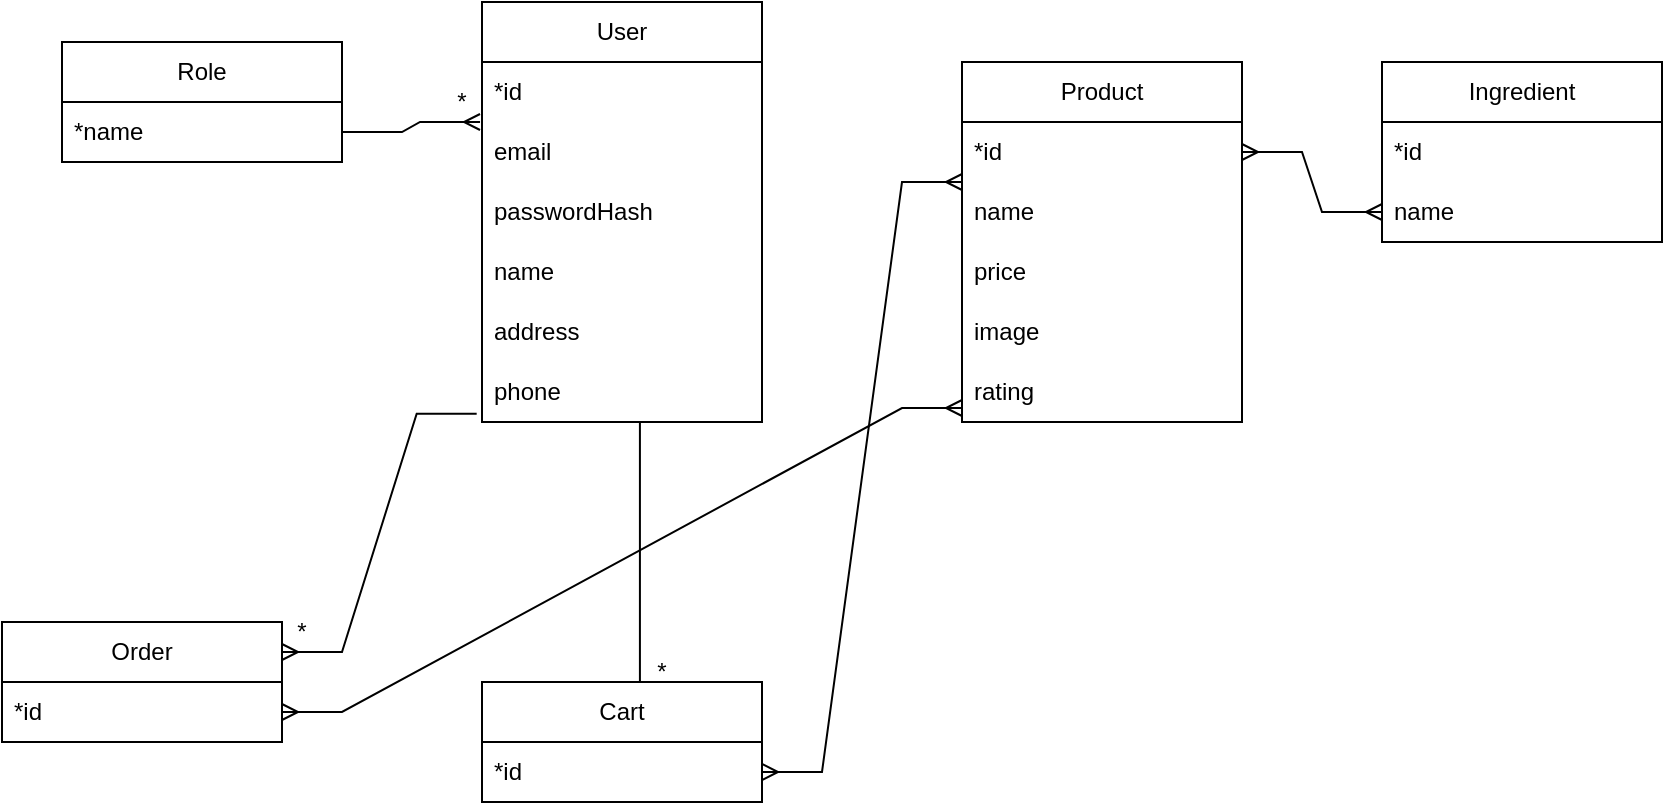<mxfile version="28.2.7" pages="2">
  <diagram name="Страница — 1" id="wAlhWeN0OH6Qsw3ty08d">
    <mxGraphModel dx="1757" dy="647" grid="1" gridSize="10" guides="1" tooltips="1" connect="1" arrows="1" fold="1" page="1" pageScale="1" pageWidth="827" pageHeight="1169" math="0" shadow="0">
      <root>
        <mxCell id="0" />
        <mxCell id="1" parent="0" />
        <mxCell id="Yz_bVIn6H3fsKeuEpGRy-1" value="User" style="swimlane;fontStyle=0;childLayout=stackLayout;horizontal=1;startSize=30;horizontalStack=0;resizeParent=1;resizeParentMax=0;resizeLast=0;collapsible=1;marginBottom=0;whiteSpace=wrap;html=1;shadow=0;" parent="1" vertex="1">
          <mxGeometry x="150" y="220" width="140" height="210" as="geometry" />
        </mxCell>
        <mxCell id="Yz_bVIn6H3fsKeuEpGRy-2" value="*id" style="text;strokeColor=none;fillColor=none;align=left;verticalAlign=middle;spacingLeft=4;spacingRight=4;overflow=hidden;points=[[0,0.5],[1,0.5]];portConstraint=eastwest;rotatable=0;whiteSpace=wrap;html=1;" parent="Yz_bVIn6H3fsKeuEpGRy-1" vertex="1">
          <mxGeometry y="30" width="140" height="30" as="geometry" />
        </mxCell>
        <mxCell id="Yz_bVIn6H3fsKeuEpGRy-3" value="email" style="text;strokeColor=none;fillColor=none;align=left;verticalAlign=middle;spacingLeft=4;spacingRight=4;overflow=hidden;points=[[0,0.5],[1,0.5]];portConstraint=eastwest;rotatable=0;whiteSpace=wrap;html=1;" parent="Yz_bVIn6H3fsKeuEpGRy-1" vertex="1">
          <mxGeometry y="60" width="140" height="30" as="geometry" />
        </mxCell>
        <mxCell id="Yz_bVIn6H3fsKeuEpGRy-4" value="passwordHash" style="text;strokeColor=none;fillColor=none;align=left;verticalAlign=middle;spacingLeft=4;spacingRight=4;overflow=hidden;points=[[0,0.5],[1,0.5]];portConstraint=eastwest;rotatable=0;whiteSpace=wrap;html=1;" parent="Yz_bVIn6H3fsKeuEpGRy-1" vertex="1">
          <mxGeometry y="90" width="140" height="30" as="geometry" />
        </mxCell>
        <mxCell id="Yz_bVIn6H3fsKeuEpGRy-5" value="name" style="text;strokeColor=none;fillColor=none;align=left;verticalAlign=middle;spacingLeft=4;spacingRight=4;overflow=hidden;points=[[0,0.5],[1,0.5]];portConstraint=eastwest;rotatable=0;whiteSpace=wrap;html=1;" parent="Yz_bVIn6H3fsKeuEpGRy-1" vertex="1">
          <mxGeometry y="120" width="140" height="30" as="geometry" />
        </mxCell>
        <mxCell id="Yz_bVIn6H3fsKeuEpGRy-6" value="address" style="text;strokeColor=none;fillColor=none;align=left;verticalAlign=middle;spacingLeft=4;spacingRight=4;overflow=hidden;points=[[0,0.5],[1,0.5]];portConstraint=eastwest;rotatable=0;whiteSpace=wrap;html=1;" parent="Yz_bVIn6H3fsKeuEpGRy-1" vertex="1">
          <mxGeometry y="150" width="140" height="30" as="geometry" />
        </mxCell>
        <mxCell id="Yz_bVIn6H3fsKeuEpGRy-7" value="phone" style="text;strokeColor=none;fillColor=none;align=left;verticalAlign=middle;spacingLeft=4;spacingRight=4;overflow=hidden;points=[[0,0.5],[1,0.5]];portConstraint=eastwest;rotatable=0;whiteSpace=wrap;html=1;" parent="Yz_bVIn6H3fsKeuEpGRy-1" vertex="1">
          <mxGeometry y="180" width="140" height="30" as="geometry" />
        </mxCell>
        <mxCell id="Yz_bVIn6H3fsKeuEpGRy-8" value="Product" style="swimlane;fontStyle=0;childLayout=stackLayout;horizontal=1;startSize=30;horizontalStack=0;resizeParent=1;resizeParentMax=0;resizeLast=0;collapsible=1;marginBottom=0;whiteSpace=wrap;html=1;" parent="1" vertex="1">
          <mxGeometry x="390" y="250" width="140" height="180" as="geometry" />
        </mxCell>
        <mxCell id="Yz_bVIn6H3fsKeuEpGRy-9" value="*id" style="text;strokeColor=none;fillColor=none;align=left;verticalAlign=middle;spacingLeft=4;spacingRight=4;overflow=hidden;points=[[0,0.5],[1,0.5]];portConstraint=eastwest;rotatable=0;whiteSpace=wrap;html=1;" parent="Yz_bVIn6H3fsKeuEpGRy-8" vertex="1">
          <mxGeometry y="30" width="140" height="30" as="geometry" />
        </mxCell>
        <mxCell id="Yz_bVIn6H3fsKeuEpGRy-10" value="name" style="text;strokeColor=none;fillColor=none;align=left;verticalAlign=middle;spacingLeft=4;spacingRight=4;overflow=hidden;points=[[0,0.5],[1,0.5]];portConstraint=eastwest;rotatable=0;whiteSpace=wrap;html=1;" parent="Yz_bVIn6H3fsKeuEpGRy-8" vertex="1">
          <mxGeometry y="60" width="140" height="30" as="geometry" />
        </mxCell>
        <mxCell id="Yz_bVIn6H3fsKeuEpGRy-11" value="price" style="text;strokeColor=none;fillColor=none;align=left;verticalAlign=middle;spacingLeft=4;spacingRight=4;overflow=hidden;points=[[0,0.5],[1,0.5]];portConstraint=eastwest;rotatable=0;whiteSpace=wrap;html=1;" parent="Yz_bVIn6H3fsKeuEpGRy-8" vertex="1">
          <mxGeometry y="90" width="140" height="30" as="geometry" />
        </mxCell>
        <mxCell id="6AQ2TJbqIioaMqW5hmTo-1" value="image" style="text;strokeColor=none;fillColor=none;align=left;verticalAlign=middle;spacingLeft=4;spacingRight=4;overflow=hidden;points=[[0,0.5],[1,0.5]];portConstraint=eastwest;rotatable=0;whiteSpace=wrap;html=1;" parent="Yz_bVIn6H3fsKeuEpGRy-8" vertex="1">
          <mxGeometry y="120" width="140" height="30" as="geometry" />
        </mxCell>
        <mxCell id="6AQ2TJbqIioaMqW5hmTo-2" value="rating" style="text;strokeColor=none;fillColor=none;align=left;verticalAlign=middle;spacingLeft=4;spacingRight=4;overflow=hidden;points=[[0,0.5],[1,0.5]];portConstraint=eastwest;rotatable=0;whiteSpace=wrap;html=1;" parent="Yz_bVIn6H3fsKeuEpGRy-8" vertex="1">
          <mxGeometry y="150" width="140" height="30" as="geometry" />
        </mxCell>
        <mxCell id="Yz_bVIn6H3fsKeuEpGRy-12" value="Ingredient" style="swimlane;fontStyle=0;childLayout=stackLayout;horizontal=1;startSize=30;horizontalStack=0;resizeParent=1;resizeParentMax=0;resizeLast=0;collapsible=1;marginBottom=0;whiteSpace=wrap;html=1;" parent="1" vertex="1">
          <mxGeometry x="600" y="250" width="140" height="90" as="geometry" />
        </mxCell>
        <mxCell id="Yz_bVIn6H3fsKeuEpGRy-13" value="*id" style="text;strokeColor=none;fillColor=none;align=left;verticalAlign=middle;spacingLeft=4;spacingRight=4;overflow=hidden;points=[[0,0.5],[1,0.5]];portConstraint=eastwest;rotatable=0;whiteSpace=wrap;html=1;" parent="Yz_bVIn6H3fsKeuEpGRy-12" vertex="1">
          <mxGeometry y="30" width="140" height="30" as="geometry" />
        </mxCell>
        <mxCell id="Yz_bVIn6H3fsKeuEpGRy-14" value="name" style="text;strokeColor=none;fillColor=none;align=left;verticalAlign=middle;spacingLeft=4;spacingRight=4;overflow=hidden;points=[[0,0.5],[1,0.5]];portConstraint=eastwest;rotatable=0;whiteSpace=wrap;html=1;" parent="Yz_bVIn6H3fsKeuEpGRy-12" vertex="1">
          <mxGeometry y="60" width="140" height="30" as="geometry" />
        </mxCell>
        <mxCell id="Yz_bVIn6H3fsKeuEpGRy-15" value="Cart" style="swimlane;fontStyle=0;childLayout=stackLayout;horizontal=1;startSize=30;horizontalStack=0;resizeParent=1;resizeParentMax=0;resizeLast=0;collapsible=1;marginBottom=0;whiteSpace=wrap;html=1;" parent="1" vertex="1">
          <mxGeometry x="150" y="560" width="140" height="60" as="geometry" />
        </mxCell>
        <mxCell id="Yz_bVIn6H3fsKeuEpGRy-16" value="*id" style="text;strokeColor=none;fillColor=none;align=left;verticalAlign=middle;spacingLeft=4;spacingRight=4;overflow=hidden;points=[[0,0.5],[1,0.5]];portConstraint=eastwest;rotatable=0;whiteSpace=wrap;html=1;" parent="Yz_bVIn6H3fsKeuEpGRy-15" vertex="1">
          <mxGeometry y="30" width="140" height="30" as="geometry" />
        </mxCell>
        <mxCell id="Yz_bVIn6H3fsKeuEpGRy-18" value="" style="endArrow=none;html=1;rounded=0;exitX=0.564;exitY=0;exitDx=0;exitDy=0;exitPerimeter=0;entryX=0.564;entryY=1;entryDx=0;entryDy=0;entryPerimeter=0;" parent="1" source="Yz_bVIn6H3fsKeuEpGRy-15" target="Yz_bVIn6H3fsKeuEpGRy-7" edge="1">
          <mxGeometry width="50" height="50" relative="1" as="geometry">
            <mxPoint x="230" y="520" as="sourcePoint" />
            <mxPoint x="226" y="460" as="targetPoint" />
          </mxGeometry>
        </mxCell>
        <mxCell id="Yz_bVIn6H3fsKeuEpGRy-21" value="" style="edgeStyle=entityRelationEdgeStyle;fontSize=12;html=1;endArrow=ERmany;startArrow=ERmany;rounded=0;exitX=1;exitY=0.5;exitDx=0;exitDy=0;entryX=0;entryY=0;entryDx=0;entryDy=0;entryPerimeter=0;" parent="1" source="Yz_bVIn6H3fsKeuEpGRy-16" target="Yz_bVIn6H3fsKeuEpGRy-10" edge="1">
          <mxGeometry width="100" height="100" relative="1" as="geometry">
            <mxPoint x="370" y="520" as="sourcePoint" />
            <mxPoint x="386" y="316" as="targetPoint" />
          </mxGeometry>
        </mxCell>
        <mxCell id="CCHoUn_4gSJv00GIxwxm-1" value="" style="edgeStyle=entityRelationEdgeStyle;fontSize=12;html=1;endArrow=ERmany;startArrow=ERmany;rounded=0;entryX=0;entryY=0.5;entryDx=0;entryDy=0;exitX=1;exitY=0.5;exitDx=0;exitDy=0;" parent="1" source="Yz_bVIn6H3fsKeuEpGRy-9" target="Yz_bVIn6H3fsKeuEpGRy-14" edge="1">
          <mxGeometry width="100" height="100" relative="1" as="geometry">
            <mxPoint x="360" y="500" as="sourcePoint" />
            <mxPoint x="460" y="400" as="targetPoint" />
          </mxGeometry>
        </mxCell>
        <mxCell id="4IJTc8bza7SG5bcJzypR-1" value="*" style="text;html=1;align=center;verticalAlign=middle;whiteSpace=wrap;rounded=0;" parent="1" vertex="1">
          <mxGeometry x="210" y="540" width="60" height="30" as="geometry" />
        </mxCell>
        <mxCell id="YNk0_EbKwx04xc1EVva2-1" value="Role" style="swimlane;fontStyle=0;childLayout=stackLayout;horizontal=1;startSize=30;horizontalStack=0;resizeParent=1;resizeParentMax=0;resizeLast=0;collapsible=1;marginBottom=0;whiteSpace=wrap;html=1;" parent="1" vertex="1">
          <mxGeometry x="-60" y="240" width="140" height="60" as="geometry" />
        </mxCell>
        <mxCell id="YNk0_EbKwx04xc1EVva2-2" value="*name" style="text;strokeColor=none;fillColor=none;align=left;verticalAlign=middle;spacingLeft=4;spacingRight=4;overflow=hidden;points=[[0,0.5],[1,0.5]];portConstraint=eastwest;rotatable=0;whiteSpace=wrap;html=1;" parent="YNk0_EbKwx04xc1EVva2-1" vertex="1">
          <mxGeometry y="30" width="140" height="30" as="geometry" />
        </mxCell>
        <mxCell id="YNk0_EbKwx04xc1EVva2-5" value="" style="edgeStyle=entityRelationEdgeStyle;fontSize=12;html=1;endArrow=ERmany;rounded=0;exitX=1;exitY=0.5;exitDx=0;exitDy=0;entryX=-0.007;entryY=0;entryDx=0;entryDy=0;entryPerimeter=0;" parent="1" source="YNk0_EbKwx04xc1EVva2-2" target="Yz_bVIn6H3fsKeuEpGRy-3" edge="1">
          <mxGeometry width="100" height="100" relative="1" as="geometry">
            <mxPoint x="260" y="430" as="sourcePoint" />
            <mxPoint x="360" y="330" as="targetPoint" />
          </mxGeometry>
        </mxCell>
        <mxCell id="3RBSekynI6mQl4Beg0L0-1" value="*" style="text;html=1;whiteSpace=wrap;strokeColor=none;fillColor=none;align=center;verticalAlign=middle;rounded=0;" parent="1" vertex="1">
          <mxGeometry x="110" y="255" width="60" height="30" as="geometry" />
        </mxCell>
        <mxCell id="AU7H06El_vWsX1ightFB-1" value="Order" style="swimlane;fontStyle=0;childLayout=stackLayout;horizontal=1;startSize=30;horizontalStack=0;resizeParent=1;resizeParentMax=0;resizeLast=0;collapsible=1;marginBottom=0;whiteSpace=wrap;html=1;" vertex="1" parent="1">
          <mxGeometry x="-90" y="530" width="140" height="60" as="geometry" />
        </mxCell>
        <mxCell id="AU7H06El_vWsX1ightFB-2" value="*id" style="text;strokeColor=none;fillColor=none;align=left;verticalAlign=middle;spacingLeft=4;spacingRight=4;overflow=hidden;points=[[0,0.5],[1,0.5]];portConstraint=eastwest;rotatable=0;whiteSpace=wrap;html=1;" vertex="1" parent="AU7H06El_vWsX1ightFB-1">
          <mxGeometry y="30" width="140" height="30" as="geometry" />
        </mxCell>
        <mxCell id="AU7H06El_vWsX1ightFB-5" value="" style="edgeStyle=entityRelationEdgeStyle;fontSize=12;html=1;endArrow=ERmany;rounded=0;exitX=-0.019;exitY=0.862;exitDx=0;exitDy=0;exitPerimeter=0;entryX=1;entryY=0.25;entryDx=0;entryDy=0;" edge="1" parent="1" source="Yz_bVIn6H3fsKeuEpGRy-7" target="AU7H06El_vWsX1ightFB-1">
          <mxGeometry width="100" height="100" relative="1" as="geometry">
            <mxPoint x="290" y="420" as="sourcePoint" />
            <mxPoint x="390" y="320" as="targetPoint" />
          </mxGeometry>
        </mxCell>
        <mxCell id="AU7H06El_vWsX1ightFB-6" value="*" style="text;html=1;whiteSpace=wrap;strokeColor=none;fillColor=none;align=center;verticalAlign=middle;rounded=0;" vertex="1" parent="1">
          <mxGeometry x="30" y="520" width="60" height="30" as="geometry" />
        </mxCell>
        <mxCell id="uEGCatBxznc3cGVNgWNf-1" value="" style="edgeStyle=entityRelationEdgeStyle;fontSize=12;html=1;endArrow=ERmany;startArrow=ERmany;rounded=0;exitX=1;exitY=0.75;exitDx=0;exitDy=0;" edge="1" parent="1" source="AU7H06El_vWsX1ightFB-1">
          <mxGeometry width="100" height="100" relative="1" as="geometry">
            <mxPoint x="20" y="630" as="sourcePoint" />
            <mxPoint x="390" y="423" as="targetPoint" />
            <Array as="points">
              <mxPoint x="190" y="570" />
              <mxPoint x="190" y="570" />
              <mxPoint x="320" y="470" />
              <mxPoint x="290" y="520" />
            </Array>
          </mxGeometry>
        </mxCell>
      </root>
    </mxGraphModel>
  </diagram>
  <diagram id="grhsXxufF0jRYLc6HCD2" name="Страница — 2">
    <mxGraphModel dx="1911" dy="754" grid="1" gridSize="10" guides="1" tooltips="1" connect="1" arrows="1" fold="1" page="1" pageScale="1" pageWidth="827" pageHeight="1169" math="0" shadow="0">
      <root>
        <mxCell id="0" />
        <mxCell id="1" parent="0" />
        <mxCell id="Uo1yMfhNl0HHkxEWDvfn-1" value="User" style="swimlane;fontStyle=0;childLayout=stackLayout;horizontal=1;startSize=30;horizontalStack=0;resizeParent=1;resizeParentMax=0;resizeLast=0;collapsible=1;marginBottom=0;whiteSpace=wrap;html=1;shadow=0;" parent="1" vertex="1">
          <mxGeometry x="140" y="190" width="140" height="240" as="geometry" />
        </mxCell>
        <mxCell id="Uo1yMfhNl0HHkxEWDvfn-2" value="*id" style="text;strokeColor=none;fillColor=none;align=left;verticalAlign=middle;spacingLeft=4;spacingRight=4;overflow=hidden;points=[[0,0.5],[1,0.5]];portConstraint=eastwest;rotatable=0;whiteSpace=wrap;html=1;" parent="Uo1yMfhNl0HHkxEWDvfn-1" vertex="1">
          <mxGeometry y="30" width="140" height="30" as="geometry" />
        </mxCell>
        <mxCell id="Uo1yMfhNl0HHkxEWDvfn-3" value="email" style="text;strokeColor=none;fillColor=none;align=left;verticalAlign=middle;spacingLeft=4;spacingRight=4;overflow=hidden;points=[[0,0.5],[1,0.5]];portConstraint=eastwest;rotatable=0;whiteSpace=wrap;html=1;" parent="Uo1yMfhNl0HHkxEWDvfn-1" vertex="1">
          <mxGeometry y="60" width="140" height="30" as="geometry" />
        </mxCell>
        <mxCell id="Uo1yMfhNl0HHkxEWDvfn-4" value="passwordHash" style="text;strokeColor=none;fillColor=none;align=left;verticalAlign=middle;spacingLeft=4;spacingRight=4;overflow=hidden;points=[[0,0.5],[1,0.5]];portConstraint=eastwest;rotatable=0;whiteSpace=wrap;html=1;" parent="Uo1yMfhNl0HHkxEWDvfn-1" vertex="1">
          <mxGeometry y="90" width="140" height="30" as="geometry" />
        </mxCell>
        <mxCell id="Uo1yMfhNl0HHkxEWDvfn-5" value="name" style="text;strokeColor=none;fillColor=none;align=left;verticalAlign=middle;spacingLeft=4;spacingRight=4;overflow=hidden;points=[[0,0.5],[1,0.5]];portConstraint=eastwest;rotatable=0;whiteSpace=wrap;html=1;" parent="Uo1yMfhNl0HHkxEWDvfn-1" vertex="1">
          <mxGeometry y="120" width="140" height="30" as="geometry" />
        </mxCell>
        <mxCell id="Uo1yMfhNl0HHkxEWDvfn-6" value="address" style="text;strokeColor=none;fillColor=none;align=left;verticalAlign=middle;spacingLeft=4;spacingRight=4;overflow=hidden;points=[[0,0.5],[1,0.5]];portConstraint=eastwest;rotatable=0;whiteSpace=wrap;html=1;" parent="Uo1yMfhNl0HHkxEWDvfn-1" vertex="1">
          <mxGeometry y="150" width="140" height="30" as="geometry" />
        </mxCell>
        <mxCell id="Uo1yMfhNl0HHkxEWDvfn-7" value="phone" style="text;strokeColor=none;fillColor=none;align=left;verticalAlign=middle;spacingLeft=4;spacingRight=4;overflow=hidden;points=[[0,0.5],[1,0.5]];portConstraint=eastwest;rotatable=0;whiteSpace=wrap;html=1;" parent="Uo1yMfhNl0HHkxEWDvfn-1" vertex="1">
          <mxGeometry y="180" width="140" height="30" as="geometry" />
        </mxCell>
        <mxCell id="IUcb_HkFwGUYI0g34-Yr-1" value="role" style="text;strokeColor=none;fillColor=none;align=left;verticalAlign=middle;spacingLeft=4;spacingRight=4;overflow=hidden;points=[[0,0.5],[1,0.5]];portConstraint=eastwest;rotatable=0;whiteSpace=wrap;html=1;" parent="Uo1yMfhNl0HHkxEWDvfn-1" vertex="1">
          <mxGeometry y="210" width="140" height="30" as="geometry" />
        </mxCell>
        <mxCell id="Uo1yMfhNl0HHkxEWDvfn-8" value="Product" style="swimlane;fontStyle=0;childLayout=stackLayout;horizontal=1;startSize=30;horizontalStack=0;resizeParent=1;resizeParentMax=0;resizeLast=0;collapsible=1;marginBottom=0;whiteSpace=wrap;html=1;" parent="1" vertex="1">
          <mxGeometry x="380" y="190" width="140" height="180" as="geometry" />
        </mxCell>
        <mxCell id="Uo1yMfhNl0HHkxEWDvfn-9" value="*id" style="text;strokeColor=none;fillColor=none;align=left;verticalAlign=middle;spacingLeft=4;spacingRight=4;overflow=hidden;points=[[0,0.5],[1,0.5]];portConstraint=eastwest;rotatable=0;whiteSpace=wrap;html=1;" parent="Uo1yMfhNl0HHkxEWDvfn-8" vertex="1">
          <mxGeometry y="30" width="140" height="30" as="geometry" />
        </mxCell>
        <mxCell id="Uo1yMfhNl0HHkxEWDvfn-10" value="name" style="text;strokeColor=none;fillColor=none;align=left;verticalAlign=middle;spacingLeft=4;spacingRight=4;overflow=hidden;points=[[0,0.5],[1,0.5]];portConstraint=eastwest;rotatable=0;whiteSpace=wrap;html=1;" parent="Uo1yMfhNl0HHkxEWDvfn-8" vertex="1">
          <mxGeometry y="60" width="140" height="30" as="geometry" />
        </mxCell>
        <mxCell id="Uo1yMfhNl0HHkxEWDvfn-11" value="price" style="text;strokeColor=none;fillColor=none;align=left;verticalAlign=middle;spacingLeft=4;spacingRight=4;overflow=hidden;points=[[0,0.5],[1,0.5]];portConstraint=eastwest;rotatable=0;whiteSpace=wrap;html=1;" parent="Uo1yMfhNl0HHkxEWDvfn-8" vertex="1">
          <mxGeometry y="90" width="140" height="30" as="geometry" />
        </mxCell>
        <mxCell id="0mu-viyWtG1G61bADKrE-2" value="image" style="text;strokeColor=none;fillColor=none;align=left;verticalAlign=middle;spacingLeft=4;spacingRight=4;overflow=hidden;points=[[0,0.5],[1,0.5]];portConstraint=eastwest;rotatable=0;whiteSpace=wrap;html=1;" parent="Uo1yMfhNl0HHkxEWDvfn-8" vertex="1">
          <mxGeometry y="120" width="140" height="30" as="geometry" />
        </mxCell>
        <mxCell id="0mu-viyWtG1G61bADKrE-1" value="rating" style="text;strokeColor=none;fillColor=none;align=left;verticalAlign=middle;spacingLeft=4;spacingRight=4;overflow=hidden;points=[[0,0.5],[1,0.5]];portConstraint=eastwest;rotatable=0;whiteSpace=wrap;html=1;" parent="Uo1yMfhNl0HHkxEWDvfn-8" vertex="1">
          <mxGeometry y="150" width="140" height="30" as="geometry" />
        </mxCell>
        <mxCell id="Uo1yMfhNl0HHkxEWDvfn-12" value="Ingredient" style="swimlane;fontStyle=0;childLayout=stackLayout;horizontal=1;startSize=30;horizontalStack=0;resizeParent=1;resizeParentMax=0;resizeLast=0;collapsible=1;marginBottom=0;whiteSpace=wrap;html=1;" parent="1" vertex="1">
          <mxGeometry x="600" y="190" width="140" height="90" as="geometry" />
        </mxCell>
        <mxCell id="Uo1yMfhNl0HHkxEWDvfn-13" value="*id" style="text;strokeColor=none;fillColor=none;align=left;verticalAlign=middle;spacingLeft=4;spacingRight=4;overflow=hidden;points=[[0,0.5],[1,0.5]];portConstraint=eastwest;rotatable=0;whiteSpace=wrap;html=1;" parent="Uo1yMfhNl0HHkxEWDvfn-12" vertex="1">
          <mxGeometry y="30" width="140" height="30" as="geometry" />
        </mxCell>
        <mxCell id="Uo1yMfhNl0HHkxEWDvfn-14" value="name" style="text;strokeColor=none;fillColor=none;align=left;verticalAlign=middle;spacingLeft=4;spacingRight=4;overflow=hidden;points=[[0,0.5],[1,0.5]];portConstraint=eastwest;rotatable=0;whiteSpace=wrap;html=1;" parent="Uo1yMfhNl0HHkxEWDvfn-12" vertex="1">
          <mxGeometry y="60" width="140" height="30" as="geometry" />
        </mxCell>
        <mxCell id="Uo1yMfhNl0HHkxEWDvfn-15" value="Cart" style="swimlane;fontStyle=0;childLayout=stackLayout;horizontal=1;startSize=30;horizontalStack=0;resizeParent=1;resizeParentMax=0;resizeLast=0;collapsible=1;marginBottom=0;whiteSpace=wrap;html=1;" parent="1" vertex="1">
          <mxGeometry x="140" y="470" width="140" height="90" as="geometry" />
        </mxCell>
        <mxCell id="Uo1yMfhNl0HHkxEWDvfn-16" value="*id" style="text;strokeColor=none;fillColor=none;align=left;verticalAlign=middle;spacingLeft=4;spacingRight=4;overflow=hidden;points=[[0,0.5],[1,0.5]];portConstraint=eastwest;rotatable=0;whiteSpace=wrap;html=1;" parent="Uo1yMfhNl0HHkxEWDvfn-15" vertex="1">
          <mxGeometry y="30" width="140" height="30" as="geometry" />
        </mxCell>
        <mxCell id="Uo1yMfhNl0HHkxEWDvfn-17" value="userId" style="text;strokeColor=none;fillColor=none;align=left;verticalAlign=middle;spacingLeft=4;spacingRight=4;overflow=hidden;points=[[0,0.5],[1,0.5]];portConstraint=eastwest;rotatable=0;whiteSpace=wrap;html=1;" parent="Uo1yMfhNl0HHkxEWDvfn-15" vertex="1">
          <mxGeometry y="60" width="140" height="30" as="geometry" />
        </mxCell>
        <mxCell id="rbnYCOdwKNq0WO4ajzM5-1" value="CartItem" style="swimlane;fontStyle=0;childLayout=stackLayout;horizontal=1;startSize=26;horizontalStack=0;resizeParent=1;resizeParentMax=0;resizeLast=0;collapsible=1;marginBottom=0;align=center;fontSize=14;" parent="1" vertex="1">
          <mxGeometry x="390" y="474" width="160" height="116" as="geometry" />
        </mxCell>
        <mxCell id="rbnYCOdwKNq0WO4ajzM5-2" value="*cartId" style="text;strokeColor=none;fillColor=none;spacingLeft=4;spacingRight=4;overflow=hidden;rotatable=0;points=[[0,0.5],[1,0.5]];portConstraint=eastwest;fontSize=12;whiteSpace=wrap;html=1;" parent="rbnYCOdwKNq0WO4ajzM5-1" vertex="1">
          <mxGeometry y="26" width="160" height="30" as="geometry" />
        </mxCell>
        <mxCell id="rbnYCOdwKNq0WO4ajzM5-3" value="*productId" style="text;strokeColor=none;fillColor=none;spacingLeft=4;spacingRight=4;overflow=hidden;rotatable=0;points=[[0,0.5],[1,0.5]];portConstraint=eastwest;fontSize=12;whiteSpace=wrap;html=1;" parent="rbnYCOdwKNq0WO4ajzM5-1" vertex="1">
          <mxGeometry y="56" width="160" height="30" as="geometry" />
        </mxCell>
        <mxCell id="NcHbIpHR1LshD3PQBvmV-2" value="count" style="text;strokeColor=none;fillColor=none;spacingLeft=4;spacingRight=4;overflow=hidden;rotatable=0;points=[[0,0.5],[1,0.5]];portConstraint=eastwest;fontSize=12;whiteSpace=wrap;html=1;" vertex="1" parent="rbnYCOdwKNq0WO4ajzM5-1">
          <mxGeometry y="86" width="160" height="30" as="geometry" />
        </mxCell>
        <mxCell id="rbnYCOdwKNq0WO4ajzM5-5" style="edgeStyle=orthogonalEdgeStyle;rounded=0;orthogonalLoop=1;jettySize=auto;html=1;" parent="1" source="rbnYCOdwKNq0WO4ajzM5-2" target="Uo1yMfhNl0HHkxEWDvfn-16" edge="1">
          <mxGeometry relative="1" as="geometry" />
        </mxCell>
        <mxCell id="rbnYCOdwKNq0WO4ajzM5-6" style="edgeStyle=orthogonalEdgeStyle;rounded=0;orthogonalLoop=1;jettySize=auto;html=1;" parent="1" source="rbnYCOdwKNq0WO4ajzM5-3" target="Uo1yMfhNl0HHkxEWDvfn-9" edge="1">
          <mxGeometry relative="1" as="geometry">
            <Array as="points">
              <mxPoint x="370" y="545" />
              <mxPoint x="370" y="390" />
              <mxPoint x="540" y="390" />
              <mxPoint x="540" y="235" />
            </Array>
          </mxGeometry>
        </mxCell>
        <mxCell id="rbnYCOdwKNq0WO4ajzM5-7" style="edgeStyle=orthogonalEdgeStyle;rounded=0;orthogonalLoop=1;jettySize=auto;html=1;entryX=0;entryY=0.5;entryDx=0;entryDy=0;" parent="1" source="Uo1yMfhNl0HHkxEWDvfn-17" target="Uo1yMfhNl0HHkxEWDvfn-2" edge="1">
          <mxGeometry relative="1" as="geometry" />
        </mxCell>
        <mxCell id="tNxcmD-3q0niNPMdel5M-1" value="ProductIngredient" style="swimlane;fontStyle=0;childLayout=stackLayout;horizontal=1;startSize=26;horizontalStack=0;resizeParent=1;resizeParentMax=0;resizeLast=0;collapsible=1;marginBottom=0;align=center;fontSize=14;" parent="1" vertex="1">
          <mxGeometry x="570" y="340" width="160" height="86" as="geometry" />
        </mxCell>
        <mxCell id="tNxcmD-3q0niNPMdel5M-3" value="*produсtId" style="text;strokeColor=none;fillColor=none;spacingLeft=4;spacingRight=4;overflow=hidden;rotatable=0;points=[[0,0.5],[1,0.5]];portConstraint=eastwest;fontSize=12;whiteSpace=wrap;html=1;" parent="tNxcmD-3q0niNPMdel5M-1" vertex="1">
          <mxGeometry y="26" width="160" height="30" as="geometry" />
        </mxCell>
        <mxCell id="tNxcmD-3q0niNPMdel5M-4" value="*ingredientId" style="text;strokeColor=none;fillColor=none;spacingLeft=4;spacingRight=4;overflow=hidden;rotatable=0;points=[[0,0.5],[1,0.5]];portConstraint=eastwest;fontSize=12;whiteSpace=wrap;html=1;" parent="tNxcmD-3q0niNPMdel5M-1" vertex="1">
          <mxGeometry y="56" width="160" height="30" as="geometry" />
        </mxCell>
        <mxCell id="tNxcmD-3q0niNPMdel5M-5" style="edgeStyle=orthogonalEdgeStyle;rounded=0;orthogonalLoop=1;jettySize=auto;html=1;entryX=1;entryY=0.5;entryDx=0;entryDy=0;" parent="1" source="tNxcmD-3q0niNPMdel5M-4" target="Uo1yMfhNl0HHkxEWDvfn-13" edge="1">
          <mxGeometry relative="1" as="geometry" />
        </mxCell>
        <mxCell id="tNxcmD-3q0niNPMdel5M-6" style="edgeStyle=orthogonalEdgeStyle;rounded=0;orthogonalLoop=1;jettySize=auto;html=1;entryX=1;entryY=0.5;entryDx=0;entryDy=0;" parent="1" source="tNxcmD-3q0niNPMdel5M-3" target="Uo1yMfhNl0HHkxEWDvfn-9" edge="1">
          <mxGeometry relative="1" as="geometry">
            <Array as="points">
              <mxPoint x="540" y="381" />
              <mxPoint x="540" y="235" />
            </Array>
          </mxGeometry>
        </mxCell>
        <mxCell id="-mdda7HmLmNUzCuOBIts-1" value="Role" style="swimlane;fontStyle=0;childLayout=stackLayout;horizontal=1;startSize=30;horizontalStack=0;resizeParent=1;resizeParentMax=0;resizeLast=0;collapsible=1;marginBottom=0;whiteSpace=wrap;html=1;" parent="1" vertex="1">
          <mxGeometry x="-90" y="370" width="140" height="60" as="geometry" />
        </mxCell>
        <mxCell id="-mdda7HmLmNUzCuOBIts-2" value="*name" style="text;strokeColor=none;fillColor=none;align=left;verticalAlign=middle;spacingLeft=4;spacingRight=4;overflow=hidden;points=[[0,0.5],[1,0.5]];portConstraint=eastwest;rotatable=0;whiteSpace=wrap;html=1;" parent="-mdda7HmLmNUzCuOBIts-1" vertex="1">
          <mxGeometry y="30" width="140" height="30" as="geometry" />
        </mxCell>
        <mxCell id="IUcb_HkFwGUYI0g34-Yr-2" style="edgeStyle=orthogonalEdgeStyle;rounded=0;orthogonalLoop=1;jettySize=auto;html=1;entryX=1;entryY=0.5;entryDx=0;entryDy=0;" parent="1" source="IUcb_HkFwGUYI0g34-Yr-1" target="-mdda7HmLmNUzCuOBIts-2" edge="1">
          <mxGeometry relative="1" as="geometry" />
        </mxCell>
        <mxCell id="weW8fEYnx_HfBGbPz0OX-1" value="Order" style="swimlane;fontStyle=0;childLayout=stackLayout;horizontal=1;startSize=30;horizontalStack=0;resizeParent=1;resizeParentMax=0;resizeLast=0;collapsible=1;marginBottom=0;whiteSpace=wrap;html=1;" vertex="1" parent="1">
          <mxGeometry x="-100" y="474" width="140" height="90" as="geometry" />
        </mxCell>
        <mxCell id="weW8fEYnx_HfBGbPz0OX-2" value="*id" style="text;strokeColor=none;fillColor=none;align=left;verticalAlign=middle;spacingLeft=4;spacingRight=4;overflow=hidden;points=[[0,0.5],[1,0.5]];portConstraint=eastwest;rotatable=0;whiteSpace=wrap;html=1;" vertex="1" parent="weW8fEYnx_HfBGbPz0OX-1">
          <mxGeometry y="30" width="140" height="30" as="geometry" />
        </mxCell>
        <mxCell id="weW8fEYnx_HfBGbPz0OX-3" value="userId" style="text;strokeColor=none;fillColor=none;align=left;verticalAlign=middle;spacingLeft=4;spacingRight=4;overflow=hidden;points=[[0,0.5],[1,0.5]];portConstraint=eastwest;rotatable=0;whiteSpace=wrap;html=1;" vertex="1" parent="weW8fEYnx_HfBGbPz0OX-1">
          <mxGeometry y="60" width="140" height="30" as="geometry" />
        </mxCell>
        <mxCell id="weW8fEYnx_HfBGbPz0OX-4" value="OrderItem" style="swimlane;fontStyle=0;childLayout=stackLayout;horizontal=1;startSize=26;horizontalStack=0;resizeParent=1;resizeParentMax=0;resizeLast=0;collapsible=1;marginBottom=0;align=center;fontSize=14;" vertex="1" parent="1">
          <mxGeometry x="130" y="610" width="160" height="116" as="geometry" />
        </mxCell>
        <mxCell id="weW8fEYnx_HfBGbPz0OX-5" value="*orderId" style="text;strokeColor=none;fillColor=none;spacingLeft=4;spacingRight=4;overflow=hidden;rotatable=0;points=[[0,0.5],[1,0.5]];portConstraint=eastwest;fontSize=12;whiteSpace=wrap;html=1;" vertex="1" parent="weW8fEYnx_HfBGbPz0OX-4">
          <mxGeometry y="26" width="160" height="30" as="geometry" />
        </mxCell>
        <mxCell id="weW8fEYnx_HfBGbPz0OX-6" value="*productId" style="text;strokeColor=none;fillColor=none;spacingLeft=4;spacingRight=4;overflow=hidden;rotatable=0;points=[[0,0.5],[1,0.5]];portConstraint=eastwest;fontSize=12;whiteSpace=wrap;html=1;" vertex="1" parent="weW8fEYnx_HfBGbPz0OX-4">
          <mxGeometry y="56" width="160" height="30" as="geometry" />
        </mxCell>
        <mxCell id="NcHbIpHR1LshD3PQBvmV-1" value="count" style="text;strokeColor=none;fillColor=none;spacingLeft=4;spacingRight=4;overflow=hidden;rotatable=0;points=[[0,0.5],[1,0.5]];portConstraint=eastwest;fontSize=12;whiteSpace=wrap;html=1;" vertex="1" parent="weW8fEYnx_HfBGbPz0OX-4">
          <mxGeometry y="86" width="160" height="30" as="geometry" />
        </mxCell>
        <mxCell id="weW8fEYnx_HfBGbPz0OX-8" style="edgeStyle=orthogonalEdgeStyle;rounded=0;orthogonalLoop=1;jettySize=auto;html=1;entryX=1;entryY=0.5;entryDx=0;entryDy=0;" edge="1" parent="1" source="weW8fEYnx_HfBGbPz0OX-5" target="weW8fEYnx_HfBGbPz0OX-2">
          <mxGeometry relative="1" as="geometry" />
        </mxCell>
        <mxCell id="weW8fEYnx_HfBGbPz0OX-9" style="edgeStyle=orthogonalEdgeStyle;rounded=0;orthogonalLoop=1;jettySize=auto;html=1;entryX=0;entryY=0.5;entryDx=0;entryDy=0;" edge="1" parent="1" source="weW8fEYnx_HfBGbPz0OX-6" target="Uo1yMfhNl0HHkxEWDvfn-9">
          <mxGeometry relative="1" as="geometry">
            <mxPoint x="330" y="270" as="targetPoint" />
          </mxGeometry>
        </mxCell>
        <mxCell id="eyddh1Vjg5xubchYmJa0-5" style="edgeStyle=elbowEdgeStyle;rounded=0;orthogonalLoop=1;jettySize=auto;html=1;entryX=0;entryY=0.5;entryDx=0;entryDy=0;exitX=0;exitY=0.5;exitDx=0;exitDy=0;" edge="1" parent="1" source="weW8fEYnx_HfBGbPz0OX-3" target="Uo1yMfhNl0HHkxEWDvfn-2">
          <mxGeometry relative="1" as="geometry">
            <mxPoint x="150" y="240" as="targetPoint" />
            <mxPoint x="-90" y="524" as="sourcePoint" />
            <Array as="points">
              <mxPoint x="-120" y="325" />
              <mxPoint x="-120" y="485" />
            </Array>
          </mxGeometry>
        </mxCell>
      </root>
    </mxGraphModel>
  </diagram>
</mxfile>
